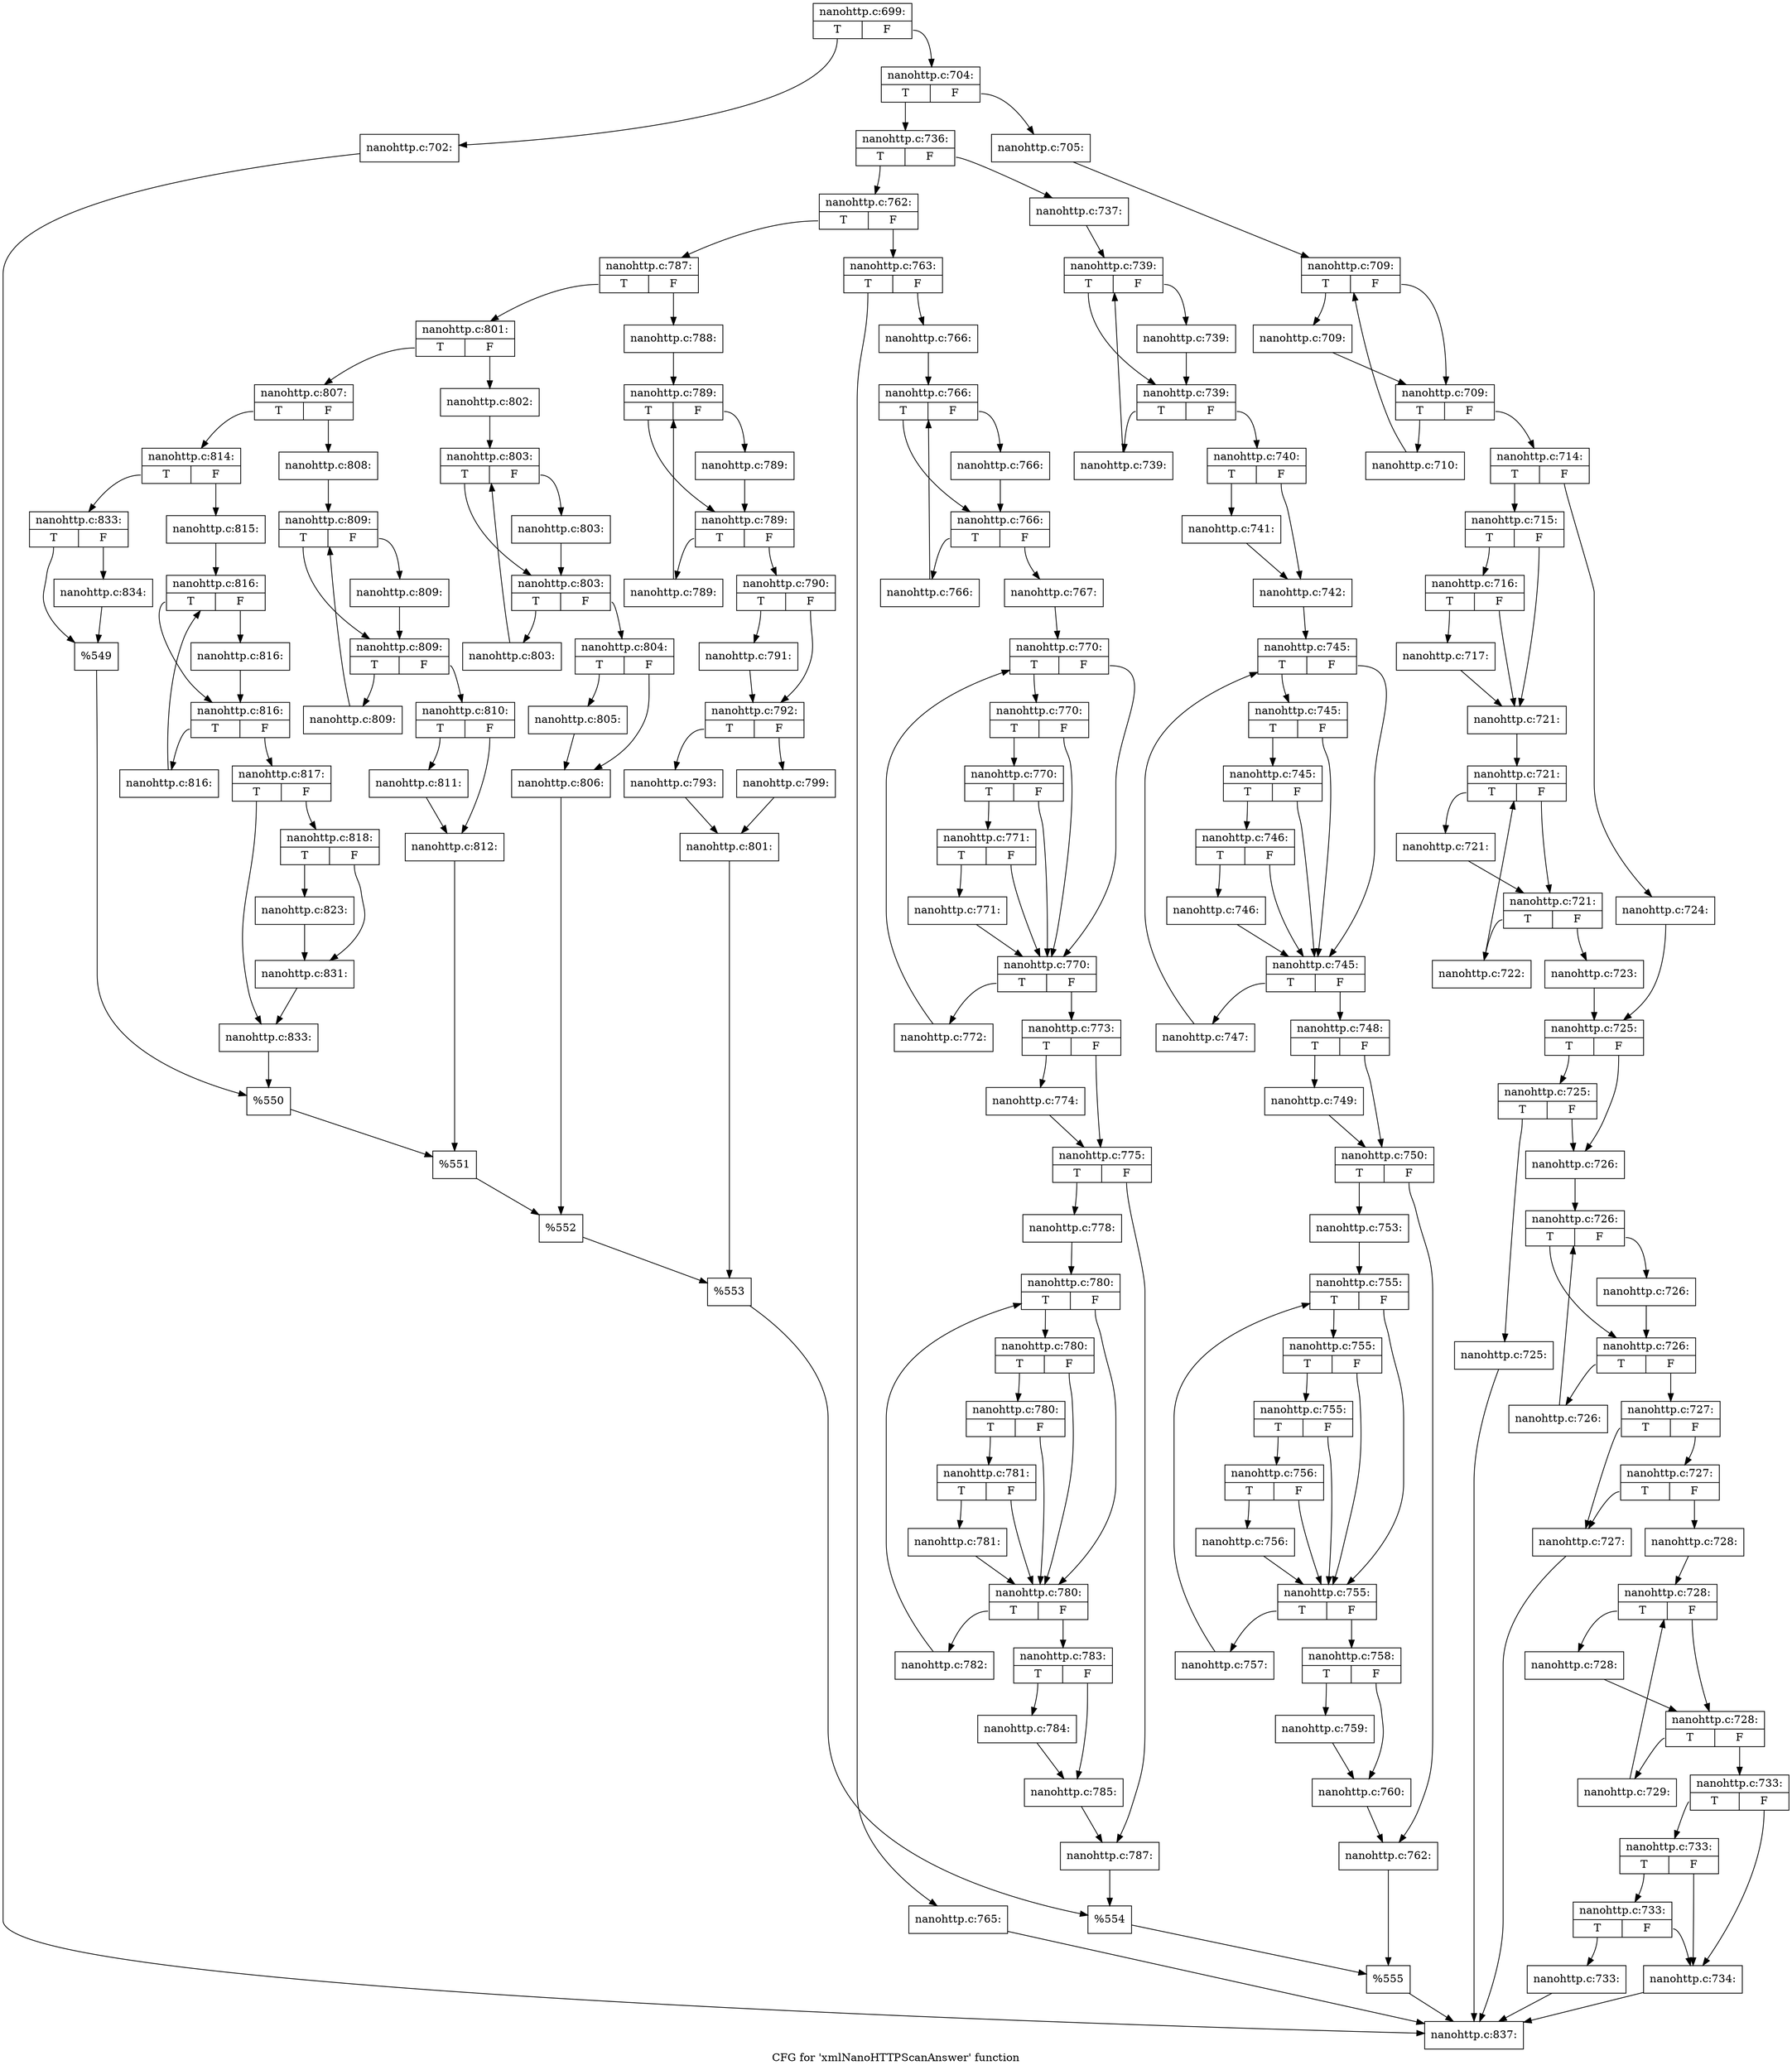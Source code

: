 digraph "CFG for 'xmlNanoHTTPScanAnswer' function" {
	label="CFG for 'xmlNanoHTTPScanAnswer' function";

	Node0x449e740 [shape=record,label="{nanohttp.c:699:|{<s0>T|<s1>F}}"];
	Node0x449e740:s0 -> Node0x443e0a0;
	Node0x449e740:s1 -> Node0x443e0f0;
	Node0x443e0a0 [shape=record,label="{nanohttp.c:702:}"];
	Node0x443e0a0 -> Node0x443e4f0;
	Node0x443e0f0 [shape=record,label="{nanohttp.c:704:|{<s0>T|<s1>F}}"];
	Node0x443e0f0:s0 -> Node0x443e540;
	Node0x443e0f0:s1 -> Node0x443e4a0;
	Node0x443e4a0 [shape=record,label="{nanohttp.c:705:}"];
	Node0x443e4a0 -> Node0x443fa50;
	Node0x443fa50 [shape=record,label="{nanohttp.c:709:|{<s0>T|<s1>F}}"];
	Node0x443fa50:s0 -> Node0x443fcd0;
	Node0x443fa50:s1 -> Node0x443fc80;
	Node0x443fcd0 [shape=record,label="{nanohttp.c:709:}"];
	Node0x443fcd0 -> Node0x443fc80;
	Node0x443fc80 [shape=record,label="{nanohttp.c:709:|{<s0>T|<s1>F}}"];
	Node0x443fc80:s0 -> Node0x44402b0;
	Node0x443fc80:s1 -> Node0x443fc00;
	Node0x44402b0 [shape=record,label="{nanohttp.c:710:}"];
	Node0x44402b0 -> Node0x443fa50;
	Node0x443fc00 [shape=record,label="{nanohttp.c:714:|{<s0>T|<s1>F}}"];
	Node0x443fc00:s0 -> Node0x44b3720;
	Node0x443fc00:s1 -> Node0x44b37c0;
	Node0x44b3720 [shape=record,label="{nanohttp.c:715:|{<s0>T|<s1>F}}"];
	Node0x44b3720:s0 -> Node0x44b3e00;
	Node0x44b3720:s1 -> Node0x44b3db0;
	Node0x44b3e00 [shape=record,label="{nanohttp.c:716:|{<s0>T|<s1>F}}"];
	Node0x44b3e00:s0 -> Node0x44b3d60;
	Node0x44b3e00:s1 -> Node0x44b3db0;
	Node0x44b3d60 [shape=record,label="{nanohttp.c:717:}"];
	Node0x44b3d60 -> Node0x44b3db0;
	Node0x44b3db0 [shape=record,label="{nanohttp.c:721:}"];
	Node0x44b3db0 -> Node0x44b4dc0;
	Node0x44b4dc0 [shape=record,label="{nanohttp.c:721:|{<s0>T|<s1>F}}"];
	Node0x44b4dc0:s0 -> Node0x44b5070;
	Node0x44b4dc0:s1 -> Node0x44b5020;
	Node0x44b5070 [shape=record,label="{nanohttp.c:721:}"];
	Node0x44b5070 -> Node0x44b5020;
	Node0x44b5020 [shape=record,label="{nanohttp.c:721:|{<s0>T|<s1>F}}"];
	Node0x44b5020:s0 -> Node0x44b56b0;
	Node0x44b5020:s1 -> Node0x44b4fa0;
	Node0x44b56b0 [shape=record,label="{nanohttp.c:722:}"];
	Node0x44b56b0 -> Node0x44b4dc0;
	Node0x44b4fa0 [shape=record,label="{nanohttp.c:723:}"];
	Node0x44b4fa0 -> Node0x44b3770;
	Node0x44b37c0 [shape=record,label="{nanohttp.c:724:}"];
	Node0x44b37c0 -> Node0x44b3770;
	Node0x44b3770 [shape=record,label="{nanohttp.c:725:|{<s0>T|<s1>F}}"];
	Node0x44b3770:s0 -> Node0x44b5d70;
	Node0x44b3770:s1 -> Node0x44b5d20;
	Node0x44b5d70 [shape=record,label="{nanohttp.c:725:|{<s0>T|<s1>F}}"];
	Node0x44b5d70:s0 -> Node0x44b5cd0;
	Node0x44b5d70:s1 -> Node0x44b5d20;
	Node0x44b5cd0 [shape=record,label="{nanohttp.c:725:}"];
	Node0x44b5cd0 -> Node0x443e4f0;
	Node0x44b5d20 [shape=record,label="{nanohttp.c:726:}"];
	Node0x44b5d20 -> Node0x44b64f0;
	Node0x44b64f0 [shape=record,label="{nanohttp.c:726:|{<s0>T|<s1>F}}"];
	Node0x44b64f0:s0 -> Node0x44b6750;
	Node0x44b64f0:s1 -> Node0x44b67a0;
	Node0x44b67a0 [shape=record,label="{nanohttp.c:726:}"];
	Node0x44b67a0 -> Node0x44b6750;
	Node0x44b6750 [shape=record,label="{nanohttp.c:726:|{<s0>T|<s1>F}}"];
	Node0x44b6750:s0 -> Node0x44b6de0;
	Node0x44b6750:s1 -> Node0x44b66d0;
	Node0x44b6de0 [shape=record,label="{nanohttp.c:726:}"];
	Node0x44b6de0 -> Node0x44b64f0;
	Node0x44b66d0 [shape=record,label="{nanohttp.c:727:|{<s0>T|<s1>F}}"];
	Node0x44b66d0:s0 -> Node0x44b70c0;
	Node0x44b66d0:s1 -> Node0x44b7160;
	Node0x44b7160 [shape=record,label="{nanohttp.c:727:|{<s0>T|<s1>F}}"];
	Node0x44b7160:s0 -> Node0x44b70c0;
	Node0x44b7160:s1 -> Node0x44b7110;
	Node0x44b70c0 [shape=record,label="{nanohttp.c:727:}"];
	Node0x44b70c0 -> Node0x443e4f0;
	Node0x44b7110 [shape=record,label="{nanohttp.c:728:}"];
	Node0x44b7110 -> Node0x44b78e0;
	Node0x44b78e0 [shape=record,label="{nanohttp.c:728:|{<s0>T|<s1>F}}"];
	Node0x44b78e0:s0 -> Node0x44b7b90;
	Node0x44b78e0:s1 -> Node0x44b7b40;
	Node0x44b7b90 [shape=record,label="{nanohttp.c:728:}"];
	Node0x44b7b90 -> Node0x44b7b40;
	Node0x44b7b40 [shape=record,label="{nanohttp.c:728:|{<s0>T|<s1>F}}"];
	Node0x44b7b40:s0 -> Node0x44b81d0;
	Node0x44b7b40:s1 -> Node0x44b7ac0;
	Node0x44b81d0 [shape=record,label="{nanohttp.c:729:}"];
	Node0x44b81d0 -> Node0x44b78e0;
	Node0x44b7ac0 [shape=record,label="{nanohttp.c:733:|{<s0>T|<s1>F}}"];
	Node0x44b7ac0:s0 -> Node0x44b8c70;
	Node0x44b7ac0:s1 -> Node0x44b8ba0;
	Node0x44b8c70 [shape=record,label="{nanohttp.c:733:|{<s0>T|<s1>F}}"];
	Node0x44b8c70:s0 -> Node0x44b8bf0;
	Node0x44b8c70:s1 -> Node0x44b8ba0;
	Node0x44b8bf0 [shape=record,label="{nanohttp.c:733:|{<s0>T|<s1>F}}"];
	Node0x44b8bf0:s0 -> Node0x44b8b50;
	Node0x44b8bf0:s1 -> Node0x44b8ba0;
	Node0x44b8b50 [shape=record,label="{nanohttp.c:733:}"];
	Node0x44b8b50 -> Node0x443e4f0;
	Node0x44b8ba0 [shape=record,label="{nanohttp.c:734:}"];
	Node0x44b8ba0 -> Node0x443e4f0;
	Node0x443e540 [shape=record,label="{nanohttp.c:736:|{<s0>T|<s1>F}}"];
	Node0x443e540:s0 -> Node0x44b9db0;
	Node0x443e540:s1 -> Node0x44b9d10;
	Node0x44b9d10 [shape=record,label="{nanohttp.c:737:}"];
	Node0x44b9d10 -> Node0x44bb480;
	Node0x44bb480 [shape=record,label="{nanohttp.c:739:|{<s0>T|<s1>F}}"];
	Node0x44bb480:s0 -> Node0x44bb6e0;
	Node0x44bb480:s1 -> Node0x44bb730;
	Node0x44bb730 [shape=record,label="{nanohttp.c:739:}"];
	Node0x44bb730 -> Node0x44bb6e0;
	Node0x44bb6e0 [shape=record,label="{nanohttp.c:739:|{<s0>T|<s1>F}}"];
	Node0x44bb6e0:s0 -> Node0x44bbd70;
	Node0x44bb6e0:s1 -> Node0x44bb660;
	Node0x44bbd70 [shape=record,label="{nanohttp.c:739:}"];
	Node0x44bbd70 -> Node0x44bb480;
	Node0x44bb660 [shape=record,label="{nanohttp.c:740:|{<s0>T|<s1>F}}"];
	Node0x44bb660:s0 -> Node0x44bc050;
	Node0x44bb660:s1 -> Node0x44bc0a0;
	Node0x44bc050 [shape=record,label="{nanohttp.c:741:}"];
	Node0x44bc050 -> Node0x44bc0a0;
	Node0x44bc0a0 [shape=record,label="{nanohttp.c:742:}"];
	Node0x44bc0a0 -> Node0x44bce90;
	Node0x44bce90 [shape=record,label="{nanohttp.c:745:|{<s0>T|<s1>F}}"];
	Node0x44bce90:s0 -> Node0x44bd290;
	Node0x44bce90:s1 -> Node0x44bd0f0;
	Node0x44bd290 [shape=record,label="{nanohttp.c:745:|{<s0>T|<s1>F}}"];
	Node0x44bd290:s0 -> Node0x44bd210;
	Node0x44bd290:s1 -> Node0x44bd0f0;
	Node0x44bd210 [shape=record,label="{nanohttp.c:745:|{<s0>T|<s1>F}}"];
	Node0x44bd210:s0 -> Node0x44bd190;
	Node0x44bd210:s1 -> Node0x44bd0f0;
	Node0x44bd190 [shape=record,label="{nanohttp.c:746:|{<s0>T|<s1>F}}"];
	Node0x44bd190:s0 -> Node0x44bd140;
	Node0x44bd190:s1 -> Node0x44bd0f0;
	Node0x44bd140 [shape=record,label="{nanohttp.c:746:}"];
	Node0x44bd140 -> Node0x44bd0f0;
	Node0x44bd0f0 [shape=record,label="{nanohttp.c:745:|{<s0>T|<s1>F}}"];
	Node0x44bd0f0:s0 -> Node0x44bde30;
	Node0x44bd0f0:s1 -> Node0x44bd070;
	Node0x44bde30 [shape=record,label="{nanohttp.c:747:}"];
	Node0x44bde30 -> Node0x44bce90;
	Node0x44bd070 [shape=record,label="{nanohttp.c:748:|{<s0>T|<s1>F}}"];
	Node0x44bd070:s0 -> Node0x44be5a0;
	Node0x44bd070:s1 -> Node0x44be5f0;
	Node0x44be5a0 [shape=record,label="{nanohttp.c:749:}"];
	Node0x44be5a0 -> Node0x44be5f0;
	Node0x44be5f0 [shape=record,label="{nanohttp.c:750:|{<s0>T|<s1>F}}"];
	Node0x44be5f0:s0 -> Node0x44ba5f0;
	Node0x44be5f0:s1 -> Node0x44bf380;
	Node0x44ba5f0 [shape=record,label="{nanohttp.c:753:}"];
	Node0x44ba5f0 -> Node0x44c03b0;
	Node0x44c03b0 [shape=record,label="{nanohttp.c:755:|{<s0>T|<s1>F}}"];
	Node0x44c03b0:s0 -> Node0x44c07f0;
	Node0x44c03b0:s1 -> Node0x44c0650;
	Node0x44c07f0 [shape=record,label="{nanohttp.c:755:|{<s0>T|<s1>F}}"];
	Node0x44c07f0:s0 -> Node0x44c0770;
	Node0x44c07f0:s1 -> Node0x44c0650;
	Node0x44c0770 [shape=record,label="{nanohttp.c:755:|{<s0>T|<s1>F}}"];
	Node0x44c0770:s0 -> Node0x44c06f0;
	Node0x44c0770:s1 -> Node0x44c0650;
	Node0x44c06f0 [shape=record,label="{nanohttp.c:756:|{<s0>T|<s1>F}}"];
	Node0x44c06f0:s0 -> Node0x44c06a0;
	Node0x44c06f0:s1 -> Node0x44c0650;
	Node0x44c06a0 [shape=record,label="{nanohttp.c:756:}"];
	Node0x44c06a0 -> Node0x44c0650;
	Node0x44c0650 [shape=record,label="{nanohttp.c:755:|{<s0>T|<s1>F}}"];
	Node0x44c0650:s0 -> Node0x44c1390;
	Node0x44c0650:s1 -> Node0x44c05d0;
	Node0x44c1390 [shape=record,label="{nanohttp.c:757:}"];
	Node0x44c1390 -> Node0x44c03b0;
	Node0x44c05d0 [shape=record,label="{nanohttp.c:758:|{<s0>T|<s1>F}}"];
	Node0x44c05d0:s0 -> Node0x44c1b40;
	Node0x44c05d0:s1 -> Node0x44c1b90;
	Node0x44c1b40 [shape=record,label="{nanohttp.c:759:}"];
	Node0x44c1b40 -> Node0x44c1b90;
	Node0x44c1b90 [shape=record,label="{nanohttp.c:760:}"];
	Node0x44c1b90 -> Node0x44bf380;
	Node0x44bf380 [shape=record,label="{nanohttp.c:762:}"];
	Node0x44bf380 -> Node0x44b9d60;
	Node0x44b9db0 [shape=record,label="{nanohttp.c:762:|{<s0>T|<s1>F}}"];
	Node0x44b9db0:s0 -> Node0x44c2c00;
	Node0x44b9db0:s1 -> Node0x44c2b60;
	Node0x44c2b60 [shape=record,label="{nanohttp.c:763:|{<s0>T|<s1>F}}"];
	Node0x44c2b60:s0 -> Node0x44c3c00;
	Node0x44c2b60:s1 -> Node0x44c3c50;
	Node0x44c3c00 [shape=record,label="{nanohttp.c:765:}"];
	Node0x44c3c00 -> Node0x443e4f0;
	Node0x44c3c50 [shape=record,label="{nanohttp.c:766:}"];
	Node0x44c3c50 -> Node0x44c40c0;
	Node0x44c40c0 [shape=record,label="{nanohttp.c:766:|{<s0>T|<s1>F}}"];
	Node0x44c40c0:s0 -> Node0x44c4360;
	Node0x44c40c0:s1 -> Node0x44c43b0;
	Node0x44c43b0 [shape=record,label="{nanohttp.c:766:}"];
	Node0x44c43b0 -> Node0x44c4360;
	Node0x44c4360 [shape=record,label="{nanohttp.c:766:|{<s0>T|<s1>F}}"];
	Node0x44c4360:s0 -> Node0x44c49f0;
	Node0x44c4360:s1 -> Node0x44c42e0;
	Node0x44c49f0 [shape=record,label="{nanohttp.c:766:}"];
	Node0x44c49f0 -> Node0x44c40c0;
	Node0x44c42e0 [shape=record,label="{nanohttp.c:767:}"];
	Node0x44c42e0 -> Node0x44c5370;
	Node0x44c5370 [shape=record,label="{nanohttp.c:770:|{<s0>T|<s1>F}}"];
	Node0x44c5370:s0 -> Node0x44c57b0;
	Node0x44c5370:s1 -> Node0x44c5610;
	Node0x44c57b0 [shape=record,label="{nanohttp.c:770:|{<s0>T|<s1>F}}"];
	Node0x44c57b0:s0 -> Node0x44c5730;
	Node0x44c57b0:s1 -> Node0x44c5610;
	Node0x44c5730 [shape=record,label="{nanohttp.c:770:|{<s0>T|<s1>F}}"];
	Node0x44c5730:s0 -> Node0x44c56b0;
	Node0x44c5730:s1 -> Node0x44c5610;
	Node0x44c56b0 [shape=record,label="{nanohttp.c:771:|{<s0>T|<s1>F}}"];
	Node0x44c56b0:s0 -> Node0x44c5660;
	Node0x44c56b0:s1 -> Node0x44c5610;
	Node0x44c5660 [shape=record,label="{nanohttp.c:771:}"];
	Node0x44c5660 -> Node0x44c5610;
	Node0x44c5610 [shape=record,label="{nanohttp.c:770:|{<s0>T|<s1>F}}"];
	Node0x44c5610:s0 -> Node0x44c6350;
	Node0x44c5610:s1 -> Node0x44c5590;
	Node0x44c6350 [shape=record,label="{nanohttp.c:772:}"];
	Node0x44c6350 -> Node0x44c5370;
	Node0x44c5590 [shape=record,label="{nanohttp.c:773:|{<s0>T|<s1>F}}"];
	Node0x44c5590:s0 -> Node0x44c6b00;
	Node0x44c5590:s1 -> Node0x44c6b50;
	Node0x44c6b00 [shape=record,label="{nanohttp.c:774:}"];
	Node0x44c6b00 -> Node0x44c6b50;
	Node0x44c6b50 [shape=record,label="{nanohttp.c:775:|{<s0>T|<s1>F}}"];
	Node0x44c6b50:s0 -> Node0x44c7d70;
	Node0x44c6b50:s1 -> Node0x44c7dc0;
	Node0x44c7d70 [shape=record,label="{nanohttp.c:778:}"];
	Node0x44c7d70 -> Node0x44c8420;
	Node0x44c8420 [shape=record,label="{nanohttp.c:780:|{<s0>T|<s1>F}}"];
	Node0x44c8420:s0 -> Node0x44c8880;
	Node0x44c8420:s1 -> Node0x4377c30;
	Node0x44c8880 [shape=record,label="{nanohttp.c:780:|{<s0>T|<s1>F}}"];
	Node0x44c8880:s0 -> Node0x44c8800;
	Node0x44c8880:s1 -> Node0x4377c30;
	Node0x44c8800 [shape=record,label="{nanohttp.c:780:|{<s0>T|<s1>F}}"];
	Node0x44c8800:s0 -> Node0x4377cd0;
	Node0x44c8800:s1 -> Node0x4377c30;
	Node0x4377cd0 [shape=record,label="{nanohttp.c:781:|{<s0>T|<s1>F}}"];
	Node0x4377cd0:s0 -> Node0x4377c80;
	Node0x4377cd0:s1 -> Node0x4377c30;
	Node0x4377c80 [shape=record,label="{nanohttp.c:781:}"];
	Node0x4377c80 -> Node0x4377c30;
	Node0x4377c30 [shape=record,label="{nanohttp.c:780:|{<s0>T|<s1>F}}"];
	Node0x4377c30:s0 -> Node0x44c9420;
	Node0x4377c30:s1 -> Node0x4377bb0;
	Node0x44c9420 [shape=record,label="{nanohttp.c:782:}"];
	Node0x44c9420 -> Node0x44c8420;
	Node0x4377bb0 [shape=record,label="{nanohttp.c:783:|{<s0>T|<s1>F}}"];
	Node0x4377bb0:s0 -> Node0x44c9b60;
	Node0x4377bb0:s1 -> Node0x44c9bb0;
	Node0x44c9b60 [shape=record,label="{nanohttp.c:784:}"];
	Node0x44c9b60 -> Node0x44c9bb0;
	Node0x44c9bb0 [shape=record,label="{nanohttp.c:785:}"];
	Node0x44c9bb0 -> Node0x44c7dc0;
	Node0x44c7dc0 [shape=record,label="{nanohttp.c:787:}"];
	Node0x44c7dc0 -> Node0x44c2bb0;
	Node0x44c2c00 [shape=record,label="{nanohttp.c:787:|{<s0>T|<s1>F}}"];
	Node0x44c2c00:s0 -> Node0x44cac20;
	Node0x44c2c00:s1 -> Node0x44cab80;
	Node0x44cab80 [shape=record,label="{nanohttp.c:788:}"];
	Node0x44cab80 -> Node0x437fca0;
	Node0x437fca0 [shape=record,label="{nanohttp.c:789:|{<s0>T|<s1>F}}"];
	Node0x437fca0:s0 -> Node0x44cbc50;
	Node0x437fca0:s1 -> Node0x44cbca0;
	Node0x44cbca0 [shape=record,label="{nanohttp.c:789:}"];
	Node0x44cbca0 -> Node0x44cbc50;
	Node0x44cbc50 [shape=record,label="{nanohttp.c:789:|{<s0>T|<s1>F}}"];
	Node0x44cbc50:s0 -> Node0x44cc2e0;
	Node0x44cbc50:s1 -> Node0x44cbbd0;
	Node0x44cc2e0 [shape=record,label="{nanohttp.c:789:}"];
	Node0x44cc2e0 -> Node0x437fca0;
	Node0x44cbbd0 [shape=record,label="{nanohttp.c:790:|{<s0>T|<s1>F}}"];
	Node0x44cbbd0:s0 -> Node0x44cc600;
	Node0x44cbbd0:s1 -> Node0x44cc650;
	Node0x44cc600 [shape=record,label="{nanohttp.c:791:}"];
	Node0x44cc600 -> Node0x44cc650;
	Node0x44cc650 [shape=record,label="{nanohttp.c:792:|{<s0>T|<s1>F}}"];
	Node0x44cc650:s0 -> Node0x44ccde0;
	Node0x44cc650:s1 -> Node0x44cce80;
	Node0x44ccde0 [shape=record,label="{nanohttp.c:793:}"];
	Node0x44ccde0 -> Node0x44cce30;
	Node0x44cce80 [shape=record,label="{nanohttp.c:799:}"];
	Node0x44cce80 -> Node0x44cce30;
	Node0x44cce30 [shape=record,label="{nanohttp.c:801:}"];
	Node0x44cce30 -> Node0x44cabd0;
	Node0x44cac20 [shape=record,label="{nanohttp.c:801:|{<s0>T|<s1>F}}"];
	Node0x44cac20:s0 -> Node0x44cf310;
	Node0x44cac20:s1 -> Node0x44ce180;
	Node0x44ce180 [shape=record,label="{nanohttp.c:802:}"];
	Node0x44ce180 -> Node0x445e150;
	Node0x445e150 [shape=record,label="{nanohttp.c:803:|{<s0>T|<s1>F}}"];
	Node0x445e150:s0 -> Node0x44cfc00;
	Node0x445e150:s1 -> Node0x44cfc50;
	Node0x44cfc50 [shape=record,label="{nanohttp.c:803:}"];
	Node0x44cfc50 -> Node0x44cfc00;
	Node0x44cfc00 [shape=record,label="{nanohttp.c:803:|{<s0>T|<s1>F}}"];
	Node0x44cfc00:s0 -> Node0x44d0290;
	Node0x44cfc00:s1 -> Node0x44cfb80;
	Node0x44d0290 [shape=record,label="{nanohttp.c:803:}"];
	Node0x44d0290 -> Node0x445e150;
	Node0x44cfb80 [shape=record,label="{nanohttp.c:804:|{<s0>T|<s1>F}}"];
	Node0x44cfb80:s0 -> Node0x44d05b0;
	Node0x44cfb80:s1 -> Node0x44d0600;
	Node0x44d05b0 [shape=record,label="{nanohttp.c:805:}"];
	Node0x44d05b0 -> Node0x44d0600;
	Node0x44d0600 [shape=record,label="{nanohttp.c:806:}"];
	Node0x44d0600 -> Node0x44ce8d0;
	Node0x44cf310 [shape=record,label="{nanohttp.c:807:|{<s0>T|<s1>F}}"];
	Node0x44cf310:s0 -> Node0x44d12b0;
	Node0x44cf310:s1 -> Node0x44d1210;
	Node0x44d1210 [shape=record,label="{nanohttp.c:808:}"];
	Node0x44d1210 -> Node0x44d1aa0;
	Node0x44d1aa0 [shape=record,label="{nanohttp.c:809:|{<s0>T|<s1>F}}"];
	Node0x44d1aa0:s0 -> Node0x44d1d40;
	Node0x44d1aa0:s1 -> Node0x44d1d90;
	Node0x44d1d90 [shape=record,label="{nanohttp.c:809:}"];
	Node0x44d1d90 -> Node0x44d1d40;
	Node0x44d1d40 [shape=record,label="{nanohttp.c:809:|{<s0>T|<s1>F}}"];
	Node0x44d1d40:s0 -> Node0x44d23d0;
	Node0x44d1d40:s1 -> Node0x44d1cc0;
	Node0x44d23d0 [shape=record,label="{nanohttp.c:809:}"];
	Node0x44d23d0 -> Node0x44d1aa0;
	Node0x44d1cc0 [shape=record,label="{nanohttp.c:810:|{<s0>T|<s1>F}}"];
	Node0x44d1cc0:s0 -> Node0x44d26f0;
	Node0x44d1cc0:s1 -> Node0x44d2740;
	Node0x44d26f0 [shape=record,label="{nanohttp.c:811:}"];
	Node0x44d26f0 -> Node0x44d2740;
	Node0x44d2740 [shape=record,label="{nanohttp.c:812:}"];
	Node0x44d2740 -> Node0x44d1260;
	Node0x44d12b0 [shape=record,label="{nanohttp.c:814:|{<s0>T|<s1>F}}"];
	Node0x44d12b0:s0 -> Node0x44d33f0;
	Node0x44d12b0:s1 -> Node0x44d3350;
	Node0x44d3350 [shape=record,label="{nanohttp.c:815:}"];
	Node0x44d3350 -> Node0x44d3ba0;
	Node0x44d3ba0 [shape=record,label="{nanohttp.c:816:|{<s0>T|<s1>F}}"];
	Node0x44d3ba0:s0 -> Node0x44d3e40;
	Node0x44d3ba0:s1 -> Node0x44d3e90;
	Node0x44d3e90 [shape=record,label="{nanohttp.c:816:}"];
	Node0x44d3e90 -> Node0x44d3e40;
	Node0x44d3e40 [shape=record,label="{nanohttp.c:816:|{<s0>T|<s1>F}}"];
	Node0x44d3e40:s0 -> Node0x44d44d0;
	Node0x44d3e40:s1 -> Node0x44d3dc0;
	Node0x44d44d0 [shape=record,label="{nanohttp.c:816:}"];
	Node0x44d44d0 -> Node0x44d3ba0;
	Node0x44d3dc0 [shape=record,label="{nanohttp.c:817:|{<s0>T|<s1>F}}"];
	Node0x44d3dc0:s0 -> Node0x44d4840;
	Node0x44d3dc0:s1 -> Node0x44d47f0;
	Node0x44d47f0 [shape=record,label="{nanohttp.c:818:|{<s0>T|<s1>F}}"];
	Node0x44d47f0:s0 -> Node0x44d54b0;
	Node0x44d47f0:s1 -> Node0x44d5500;
	Node0x44d54b0 [shape=record,label="{nanohttp.c:823:}"];
	Node0x44d54b0 -> Node0x44d5500;
	Node0x44d5500 [shape=record,label="{nanohttp.c:831:}"];
	Node0x44d5500 -> Node0x44d4840;
	Node0x44d4840 [shape=record,label="{nanohttp.c:833:}"];
	Node0x44d4840 -> Node0x44d33a0;
	Node0x44d33f0 [shape=record,label="{nanohttp.c:833:|{<s0>T|<s1>F}}"];
	Node0x44d33f0:s0 -> Node0x44d7a80;
	Node0x44d33f0:s1 -> Node0x44d7390;
	Node0x44d7390 [shape=record,label="{nanohttp.c:834:}"];
	Node0x44d7390 -> Node0x44d7a80;
	Node0x44d7a80 [shape=record,label="{%549}"];
	Node0x44d7a80 -> Node0x44d33a0;
	Node0x44d33a0 [shape=record,label="{%550}"];
	Node0x44d33a0 -> Node0x44d1260;
	Node0x44d1260 [shape=record,label="{%551}"];
	Node0x44d1260 -> Node0x44ce8d0;
	Node0x44ce8d0 [shape=record,label="{%552}"];
	Node0x44ce8d0 -> Node0x44cabd0;
	Node0x44cabd0 [shape=record,label="{%553}"];
	Node0x44cabd0 -> Node0x44c2bb0;
	Node0x44c2bb0 [shape=record,label="{%554}"];
	Node0x44c2bb0 -> Node0x44b9d60;
	Node0x44b9d60 [shape=record,label="{%555}"];
	Node0x44b9d60 -> Node0x443e4f0;
	Node0x443e4f0 [shape=record,label="{nanohttp.c:837:}"];
}
